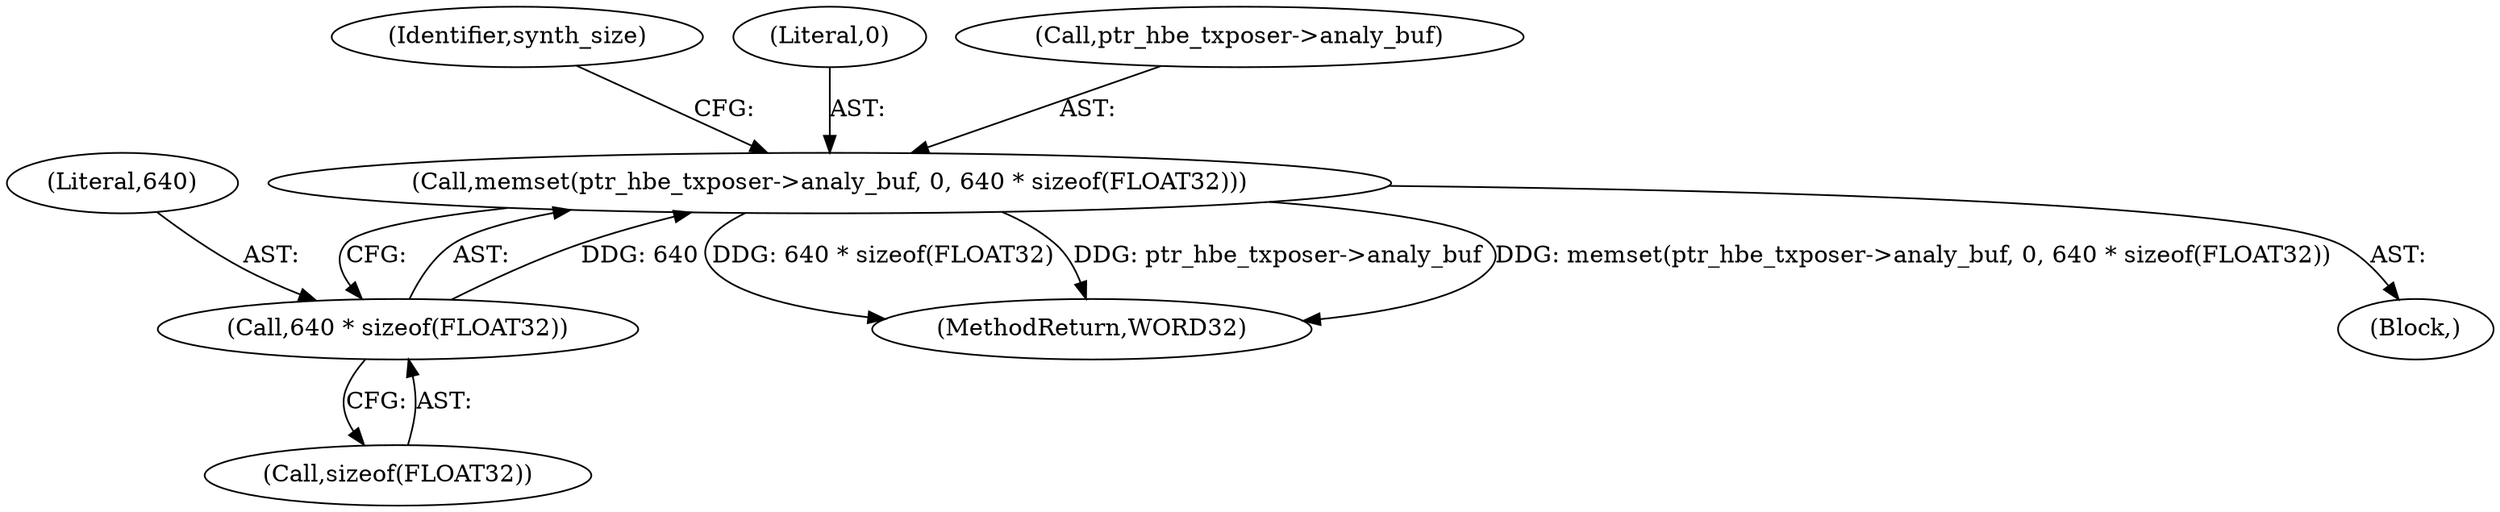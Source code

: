 digraph "0_Android_04e8cd58f075bec5892e369c8deebca9c67e855c_4@API" {
"1000378" [label="(Call,memset(ptr_hbe_txposer->analy_buf, 0, 640 * sizeof(FLOAT32)))"];
"1000383" [label="(Call,640 * sizeof(FLOAT32))"];
"1000383" [label="(Call,640 * sizeof(FLOAT32))"];
"1000571" [label="(MethodReturn,WORD32)"];
"1000388" [label="(Identifier,synth_size)"];
"1000385" [label="(Call,sizeof(FLOAT32))"];
"1000378" [label="(Call,memset(ptr_hbe_txposer->analy_buf, 0, 640 * sizeof(FLOAT32)))"];
"1000382" [label="(Literal,0)"];
"1000114" [label="(Block,)"];
"1000384" [label="(Literal,640)"];
"1000379" [label="(Call,ptr_hbe_txposer->analy_buf)"];
"1000378" -> "1000114"  [label="AST: "];
"1000378" -> "1000383"  [label="CFG: "];
"1000379" -> "1000378"  [label="AST: "];
"1000382" -> "1000378"  [label="AST: "];
"1000383" -> "1000378"  [label="AST: "];
"1000388" -> "1000378"  [label="CFG: "];
"1000378" -> "1000571"  [label="DDG: 640 * sizeof(FLOAT32)"];
"1000378" -> "1000571"  [label="DDG: ptr_hbe_txposer->analy_buf"];
"1000378" -> "1000571"  [label="DDG: memset(ptr_hbe_txposer->analy_buf, 0, 640 * sizeof(FLOAT32))"];
"1000383" -> "1000378"  [label="DDG: 640"];
"1000383" -> "1000385"  [label="CFG: "];
"1000384" -> "1000383"  [label="AST: "];
"1000385" -> "1000383"  [label="AST: "];
}
